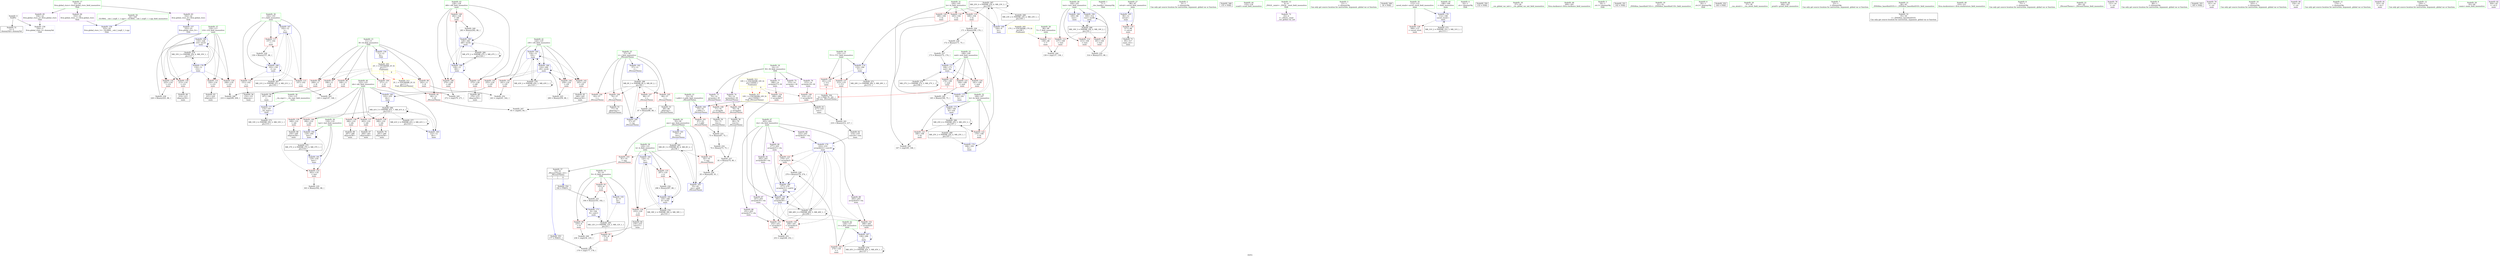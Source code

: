 digraph "SVFG" {
	label="SVFG";

	Node0x55960aae8460 [shape=record,color=grey,label="{NodeID: 0\nNullPtr}"];
	Node0x55960aae8460 -> Node0x55960ab0ff50[style=solid];
	Node0x55960aae8460 -> Node0x55960ab16760[style=solid];
	Node0x55960ab178a0 [shape=record,color=blue,label="{NodeID: 180\n116\<--226\ni14\<--inc24\nmain\n}"];
	Node0x55960ab178a0 -> Node0x55960ab14ed0[style=dashed];
	Node0x55960ab178a0 -> Node0x55960ab14fa0[style=dashed];
	Node0x55960ab178a0 -> Node0x55960ab15070[style=dashed];
	Node0x55960ab178a0 -> Node0x55960ab15140[style=dashed];
	Node0x55960ab178a0 -> Node0x55960ab178a0[style=dashed];
	Node0x55960ab178a0 -> Node0x55960ab2e0d0[style=dashed];
	Node0x55960ab0ed90 [shape=record,color=red,label="{NodeID: 97\n196\<--11\n\<--B\nmain\n}"];
	Node0x55960ab0ed90 -> Node0x55960ab105d0[style=solid];
	Node0x55960aafa360 [shape=record,color=green,label="{NodeID: 14\n8\<--10\nN\<--N_field_insensitive\nGlob }"];
	Node0x55960aafa360 -> Node0x55960ab120a0[style=solid];
	Node0x55960aafa360 -> Node0x55960ab12170[style=solid];
	Node0x55960aafa360 -> Node0x55960ab12240[style=solid];
	Node0x55960aafa360 -> Node0x55960ab163f0[style=solid];
	Node0x55960aafa360 -> Node0x55960ab17490[style=solid];
	Node0x55960ab2efd0 [shape=record,color=black,label="{NodeID: 277\nMR_41V_2 = PHI(MR_41V_3, MR_41V_1, )\npts\{123 \}\n}"];
	Node0x55960ab2efd0 -> Node0x55960ab17b10[style=dashed];
	Node0x55960ab2efd0 -> Node0x55960ab2efd0[style=dashed];
	Node0x55960ab12580 [shape=record,color=blue,label="{NodeID: 194\n100\<--314\ntest\<--inc66\nmain\n}"];
	Node0x55960ab12580 -> Node0x55960ab2bce0[style=dashed];
	Node0x55960ab0f8f0 [shape=record,color=red,label="{NodeID: 111\n138\<--98\n\<--T\nmain\n}"];
	Node0x55960ab0f8f0 -> Node0x55960ab1cd70[style=solid];
	Node0x55960ab0ddc0 [shape=record,color=green,label="{NodeID: 28\n98\<--99\nT\<--T_field_insensitive\nmain\n}"];
	Node0x55960ab0ddc0 -> Node0x55960ab0f8f0[style=solid];
	Node0x55960ab14b90 [shape=record,color=red,label="{NodeID: 125\n184\<--108\n\<--mid\nmain\n}"];
	Node0x55960ab14b90 -> Node0x55960ab1ca70[style=solid];
	Node0x55960ab0e7e0 [shape=record,color=green,label="{NodeID: 42\n126\<--127\nt\<--t_field_insensitive\nmain\n}"];
	Node0x55960ab0e7e0 -> Node0x55960ab15bd0[style=solid];
	Node0x55960ab0e7e0 -> Node0x55960ab17e50[style=solid];
	Node0x55960ab156f0 [shape=record,color=red,label="{NodeID: 139\n290\<--122\n\<--idx\nmain\n}"];
	Node0x55960ab156f0 -> Node0x55960ab10ec0[style=solid];
	Node0x55960ab10360 [shape=record,color=black,label="{NodeID: 56\n80\<--79\nconv3\<--\n_Z9countThemx\n}"];
	Node0x55960ab10360 -> Node0x55960ab1b3f0[style=solid];
	Node0x55960ab1c170 [shape=record,color=grey,label="{NodeID: 236\n171 = Binary(169, 170, )\n}"];
	Node0x55960ab1c170 -> Node0x55960ab1c470[style=solid];
	Node0x55960ab16250 [shape=record,color=red,label="{NodeID: 153\n278\<--277\n\<--arrayidx51\nmain\n}"];
	Node0x55960ab16250 -> Node0x55960ab1b570[style=solid];
	Node0x55960ab10ec0 [shape=record,color=black,label="{NodeID: 70\n291\<--290\nidxprom58\<--\nmain\n}"];
	Node0x55960ab1d670 [shape=record,color=grey,label="{NodeID: 250\n167 = cmp(165, 166, )\n}"];
	Node0x55960ab16e10 [shape=record,color=blue,label="{NodeID: 167\n102\<--12\ni\<--\nmain\n}"];
	Node0x55960ab16e10 -> Node0x55960ab0fc30[style=dashed];
	Node0x55960ab16e10 -> Node0x55960ab14440[style=dashed];
	Node0x55960ab16e10 -> Node0x55960ab14510[style=dashed];
	Node0x55960ab16e10 -> Node0x55960ab16ee0[style=dashed];
	Node0x55960ab16e10 -> Node0x55960ab2bdd0[style=dashed];
	Node0x55960ab11a20 [shape=record,color=purple,label="{NodeID: 84\n333\<--22\nllvm.global_ctors_1\<--llvm.global_ctors\nGlob }"];
	Node0x55960ab11a20 -> Node0x55960ab16660[style=solid];
	Node0x55960aae85b0 [shape=record,color=green,label="{NodeID: 1\n7\<--1\n__dso_handle\<--dummyObj\nGlob }"];
	Node0x55960ab17970 [shape=record,color=blue,label="{NodeID: 181\n118\<--230\nlast\<--\nmain\n}"];
	Node0x55960ab17970 -> Node0x55960ab15210[style=dashed];
	Node0x55960ab17970 -> Node0x55960ab123e0[style=dashed];
	Node0x55960ab17970 -> Node0x55960ab2e5d0[style=dashed];
	Node0x55960ab0ee60 [shape=record,color=red,label="{NodeID: 98\n209\<--11\n\<--B\nmain\n}"];
	Node0x55960ab0ee60 -> Node0x55960ab1d070[style=solid];
	Node0x55960aafa430 [shape=record,color=green,label="{NodeID: 15\n11\<--13\nB\<--B_field_insensitive\nGlob }"];
	Node0x55960aafa430 -> Node0x55960ab12310[style=solid];
	Node0x55960aafa430 -> Node0x55960ab0ecc0[style=solid];
	Node0x55960aafa430 -> Node0x55960ab0ed90[style=solid];
	Node0x55960aafa430 -> Node0x55960ab0ee60[style=solid];
	Node0x55960aafa430 -> Node0x55960ab0ef30[style=solid];
	Node0x55960aafa430 -> Node0x55960ab0f000[style=solid];
	Node0x55960aafa430 -> Node0x55960ab164c0[style=solid];
	Node0x55960ab2f4d0 [shape=record,color=black,label="{NodeID: 278\nMR_43V_2 = PHI(MR_43V_3, MR_43V_1, )\npts\{125 \}\n}"];
	Node0x55960ab2f4d0 -> Node0x55960ab17be0[style=dashed];
	Node0x55960ab2f4d0 -> Node0x55960ab2f4d0[style=dashed];
	Node0x55960ab0f9c0 [shape=record,color=red,label="{NodeID: 112\n137\<--100\n\<--test\nmain\n}"];
	Node0x55960ab0f9c0 -> Node0x55960ab1cd70[style=solid];
	Node0x55960ab0de50 [shape=record,color=green,label="{NodeID: 29\n100\<--101\ntest\<--test_field_insensitive\nmain\n}"];
	Node0x55960ab0de50 -> Node0x55960ab0f9c0[style=solid];
	Node0x55960ab0de50 -> Node0x55960ab0fa90[style=solid];
	Node0x55960ab0de50 -> Node0x55960ab0fb60[style=solid];
	Node0x55960ab0de50 -> Node0x55960ab16d40[style=solid];
	Node0x55960ab0de50 -> Node0x55960ab12580[style=solid];
	Node0x55960ab14c60 [shape=record,color=red,label="{NodeID: 126\n191\<--110\n\<--T11\nmain\n|{<s0>8}}"];
	Node0x55960ab14c60:s0 -> Node0x55960ab48ba0[style=solid,color=red];
	Node0x55960ab0e8b0 [shape=record,color=green,label="{NodeID: 43\n128\<--129\ni46\<--i46_field_insensitive\nmain\n}"];
	Node0x55960ab0e8b0 -> Node0x55960ab15ca0[style=solid];
	Node0x55960ab0e8b0 -> Node0x55960ab15d70[style=solid];
	Node0x55960ab0e8b0 -> Node0x55960ab15e40[style=solid];
	Node0x55960ab0e8b0 -> Node0x55960ab17f20[style=solid];
	Node0x55960ab0e8b0 -> Node0x55960ab180c0[style=solid];
	Node0x55960ab157c0 [shape=record,color=red,label="{NodeID: 140\n294\<--122\n\<--idx\nmain\n}"];
	Node0x55960ab157c0 -> Node0x55960ab123e0[style=solid];
	Node0x55960ab10430 [shape=record,color=black,label="{NodeID: 57\n51\<--91\n_Z9countThemx_ret\<--\n_Z9countThemx\n|{<s0>7|<s1>8}}"];
	Node0x55960ab10430:s0 -> Node0x55960ab487e0[style=solid,color=blue];
	Node0x55960ab10430:s1 -> Node0x55960ab489d0[style=solid,color=blue];
	Node0x55960ab1c2f0 [shape=record,color=grey,label="{NodeID: 237\n173 = Binary(172, 174, )\n}"];
	Node0x55960ab1c2f0 -> Node0x55960ab17150[style=solid];
	Node0x55960ab16320 [shape=record,color=red,label="{NodeID: 154\n289\<--288\n\<--arrayidx57\nmain\n}"];
	Node0x55960ab16320 -> Node0x55960ab18190[style=solid];
	Node0x55960ab10f90 [shape=record,color=black,label="{NodeID: 71\n95\<--317\nmain_ret\<--\nmain\n}"];
	Node0x55960ab1d7f0 [shape=record,color=grey,label="{NodeID: 251\n253 = cmp(248, 252, )\n}"];
	Node0x55960ab16ee0 [shape=record,color=blue,label="{NodeID: 168\n102\<--158\ni\<--inc\nmain\n}"];
	Node0x55960ab16ee0 -> Node0x55960ab0fc30[style=dashed];
	Node0x55960ab16ee0 -> Node0x55960ab14440[style=dashed];
	Node0x55960ab16ee0 -> Node0x55960ab14510[style=dashed];
	Node0x55960ab16ee0 -> Node0x55960ab16ee0[style=dashed];
	Node0x55960ab16ee0 -> Node0x55960ab2bdd0[style=dashed];
	Node0x55960ab11af0 [shape=record,color=purple,label="{NodeID: 85\n334\<--22\nllvm.global_ctors_2\<--llvm.global_ctors\nGlob }"];
	Node0x55960ab11af0 -> Node0x55960ab16760[style=solid];
	Node0x55960aae8210 [shape=record,color=green,label="{NodeID: 2\n9\<--1\n\<--dummyObj\nCan only get source location for instruction, argument, global var or function.}"];
	Node0x55960a842d90 [shape=record,color=black,label="{NodeID: 348\n155 = PHI()\n}"];
	Node0x55960ab2afd0 [shape=record,color=black,label="{NodeID: 265\nMR_12V_2 = PHI(MR_12V_3, MR_12V_1, )\npts\{10 \}\n}"];
	Node0x55960ab2afd0 -> Node0x55960ab120a0[style=dashed];
	Node0x55960ab2afd0 -> Node0x55960ab12170[style=dashed];
	Node0x55960ab2afd0 -> Node0x55960ab17490[style=dashed];
	Node0x55960ab17a40 [shape=record,color=blue,label="{NodeID: 182\n120\<--12\nk\<--\nmain\n}"];
	Node0x55960ab17a40 -> Node0x55960ab152e0[style=dashed];
	Node0x55960ab17a40 -> Node0x55960ab153b0[style=dashed];
	Node0x55960ab17a40 -> Node0x55960ab124b0[style=dashed];
	Node0x55960ab17a40 -> Node0x55960ab2ead0[style=dashed];
	Node0x55960ab0ef30 [shape=record,color=red,label="{NodeID: 99\n242\<--11\n\<--B\nmain\n}"];
	Node0x55960ab0ef30 -> Node0x55960ab13430[style=solid];
	Node0x55960aafc290 [shape=record,color=green,label="{NodeID: 16\n14\<--15\nM\<--M_field_insensitive\nGlob }"];
	Node0x55960aafc290 -> Node0x55960ab11130[style=solid];
	Node0x55960aafc290 -> Node0x55960ab11200[style=solid];
	Node0x55960aafc290 -> Node0x55960ab112d0[style=solid];
	Node0x55960aafc290 -> Node0x55960ab113a0[style=solid];
	Node0x55960aafc290 -> Node0x55960ab11470[style=solid];
	Node0x55960ab2f9d0 [shape=record,color=black,label="{NodeID: 279\nMR_45V_2 = PHI(MR_45V_3, MR_45V_1, )\npts\{127 \}\n}"];
	Node0x55960ab2f9d0 -> Node0x55960ab17e50[style=dashed];
	Node0x55960ab2f9d0 -> Node0x55960ab2f9d0[style=dashed];
	Node0x55960ab0fa90 [shape=record,color=red,label="{NodeID: 113\n301\<--100\n\<--test\nmain\n}"];
	Node0x55960ab0dee0 [shape=record,color=green,label="{NodeID: 30\n102\<--103\ni\<--i_field_insensitive\nmain\n}"];
	Node0x55960ab0dee0 -> Node0x55960ab0fc30[style=solid];
	Node0x55960ab0dee0 -> Node0x55960ab14440[style=solid];
	Node0x55960ab0dee0 -> Node0x55960ab14510[style=solid];
	Node0x55960ab0dee0 -> Node0x55960ab16e10[style=solid];
	Node0x55960ab0dee0 -> Node0x55960ab16ee0[style=solid];
	Node0x55960ab345f0 [shape=record,color=yellow,style=double,label="{NodeID: 293\n2V_1 = ENCHI(MR_2V_0)\npts\{13 \}\nFun[main]|{|<s5>7|<s6>8}}"];
	Node0x55960ab345f0 -> Node0x55960ab0ecc0[style=dashed];
	Node0x55960ab345f0 -> Node0x55960ab0ed90[style=dashed];
	Node0x55960ab345f0 -> Node0x55960ab0ee60[style=dashed];
	Node0x55960ab345f0 -> Node0x55960ab0ef30[style=dashed];
	Node0x55960ab345f0 -> Node0x55960ab0f000[style=dashed];
	Node0x55960ab345f0:s5 -> Node0x55960ab35770[style=dashed,color=red];
	Node0x55960ab345f0:s6 -> Node0x55960ab35770[style=dashed,color=red];
	Node0x55960ab14d30 [shape=record,color=red,label="{NodeID: 127\n212\<--110\n\<--T11\nmain\n}"];
	Node0x55960ab14d30 -> Node0x55960ab1c8f0[style=solid];
	Node0x55960ab0e980 [shape=record,color=green,label="{NodeID: 44\n133\<--134\nscanf\<--scanf_field_insensitive\n}"];
	Node0x55960ab1af70 [shape=record,color=grey,label="{NodeID: 224\n314 = Binary(313, 88, )\n}"];
	Node0x55960ab1af70 -> Node0x55960ab12580[style=solid];
	Node0x55960ab15890 [shape=record,color=red,label="{NodeID: 141\n241\<--124\n\<--i30\nmain\n}"];
	Node0x55960ab15890 -> Node0x55960ab13430[style=solid];
	Node0x55960ab10500 [shape=record,color=black,label="{NodeID: 58\n152\<--151\nidxprom\<--\nmain\n}"];
	Node0x55960ab1c470 [shape=record,color=grey,label="{NodeID: 238\n172 = Binary(171, 75, )\n}"];
	Node0x55960ab1c470 -> Node0x55960ab1c2f0[style=solid];
	Node0x55960ab163f0 [shape=record,color=blue,label="{NodeID: 155\n8\<--9\nN\<--\nGlob }"];
	Node0x55960ab163f0 -> Node0x55960ab2afd0[style=dashed];
	Node0x55960ab11060 [shape=record,color=purple,label="{NodeID: 72\n33\<--4\n\<--_ZStL8__ioinit\n__cxx_global_var_init\n}"];
	Node0x55960ab13430 [shape=record,color=grey,label="{NodeID: 252\n243 = cmp(241, 242, )\n}"];
	Node0x55960ab16fb0 [shape=record,color=blue,label="{NodeID: 169\n104\<--9\nlo\<--\nmain\n}"];
	Node0x55960ab16fb0 -> Node0x55960ab321d0[style=dashed];
	Node0x55960ab11bc0 [shape=record,color=purple,label="{NodeID: 86\n222\<--203\narrayidx22\<--vla\nmain\n}"];
	Node0x55960ab11bc0 -> Node0x55960ab177d0[style=solid];
	Node0x55960aafb740 [shape=record,color=green,label="{NodeID: 3\n12\<--1\n\<--dummyObj\nCan only get source location for instruction, argument, global var or function.}"];
	Node0x55960ab483e0 [shape=record,color=black,label="{NodeID: 349\n34 = PHI()\n}"];
	Node0x55960ab2bce0 [shape=record,color=black,label="{NodeID: 266\nMR_19V_3 = PHI(MR_19V_4, MR_19V_2, )\npts\{101 \}\n}"];
	Node0x55960ab2bce0 -> Node0x55960ab0f9c0[style=dashed];
	Node0x55960ab2bce0 -> Node0x55960ab0fa90[style=dashed];
	Node0x55960ab2bce0 -> Node0x55960ab0fb60[style=dashed];
	Node0x55960ab2bce0 -> Node0x55960ab12580[style=dashed];
	Node0x55960ab17b10 [shape=record,color=blue,label="{NodeID: 183\n122\<--12\nidx\<--\nmain\n}"];
	Node0x55960ab17b10 -> Node0x55960ab330d0[style=dashed];
	Node0x55960ab0f000 [shape=record,color=red,label="{NodeID: 100\n271\<--11\n\<--B\nmain\n}"];
	Node0x55960ab0f000 -> Node0x55960ab1cef0[style=solid];
	Node0x55960aafc360 [shape=record,color=green,label="{NodeID: 17\n22\<--26\nllvm.global_ctors\<--llvm.global_ctors_field_insensitive\nGlob }"];
	Node0x55960aafc360 -> Node0x55960ab11950[style=solid];
	Node0x55960aafc360 -> Node0x55960ab11a20[style=solid];
	Node0x55960aafc360 -> Node0x55960ab11af0[style=solid];
	Node0x55960ab2fed0 [shape=record,color=black,label="{NodeID: 280\nMR_47V_2 = PHI(MR_47V_3, MR_47V_1, )\npts\{129 \}\n}"];
	Node0x55960ab2fed0 -> Node0x55960ab17f20[style=dashed];
	Node0x55960ab2fed0 -> Node0x55960ab2fed0[style=dashed];
	Node0x55960ab0fb60 [shape=record,color=red,label="{NodeID: 114\n313\<--100\n\<--test\nmain\n}"];
	Node0x55960ab0fb60 -> Node0x55960ab1af70[style=solid];
	Node0x55960ab0df70 [shape=record,color=green,label="{NodeID: 31\n104\<--105\nlo\<--lo_field_insensitive\nmain\n}"];
	Node0x55960ab0df70 -> Node0x55960ab145e0[style=solid];
	Node0x55960ab0df70 -> Node0x55960ab146b0[style=solid];
	Node0x55960ab0df70 -> Node0x55960ab14780[style=solid];
	Node0x55960ab0df70 -> Node0x55960ab16fb0[style=solid];
	Node0x55960ab0df70 -> Node0x55960ab17220[style=solid];
	Node0x55960ab14e00 [shape=record,color=red,label="{NodeID: 128\n308\<--112\n\<--saved_stack\nmain\n}"];
	Node0x55960ab0ea50 [shape=record,color=green,label="{NodeID: 45\n198\<--199\n\<--field_insensitive\nmain\n}"];
	Node0x55960ab0ea50 -> Node0x55960ab17560[style=solid];
	Node0x55960ab1b0f0 [shape=record,color=grey,label="{NodeID: 225\n260 = Binary(259, 88, )\n}"];
	Node0x55960ab1b0f0 -> Node0x55960ab17d80[style=solid];
	Node0x55960ab15960 [shape=record,color=red,label="{NodeID: 142\n245\<--124\n\<--i30\nmain\n}"];
	Node0x55960ab15960 -> Node0x55960ab10ab0[style=solid];
	Node0x55960ab105d0 [shape=record,color=black,label="{NodeID: 59\n197\<--196\n\<--\nmain\n}"];
	Node0x55960ab105d0 -> Node0x55960ab17630[style=solid];
	Node0x55960ab1c5f0 [shape=record,color=grey,label="{NodeID: 239\n226 = Binary(225, 88, )\n}"];
	Node0x55960ab1c5f0 -> Node0x55960ab178a0[style=solid];
	Node0x55960ab164c0 [shape=record,color=blue,label="{NodeID: 156\n11\<--12\nB\<--\nGlob }"];
	Node0x55960ab164c0 -> Node0x55960ab345f0[style=dashed];
	Node0x55960ab11130 [shape=record,color=purple,label="{NodeID: 73\n70\<--14\narrayidx\<--M\n_Z9countThemx\n}"];
	Node0x55960ab11130 -> Node0x55960ab0f680[style=solid];
	Node0x55960ab17080 [shape=record,color=blue,label="{NodeID: 170\n106\<--163\nhi\<--\nmain\n}"];
	Node0x55960ab17080 -> Node0x55960ab326d0[style=dashed];
	Node0x55960ab11c90 [shape=record,color=purple,label="{NodeID: 87\n247\<--203\narrayidx35\<--vla\nmain\n}"];
	Node0x55960ab11c90 -> Node0x55960ab15fe0[style=solid];
	Node0x55960aafbc10 [shape=record,color=green,label="{NodeID: 4\n16\<--1\n.str\<--dummyObj\nGlob }"];
	Node0x55960ab484e0 [shape=record,color=black,label="{NodeID: 350\n132 = PHI()\n}"];
	Node0x55960ab2bdd0 [shape=record,color=black,label="{NodeID: 267\nMR_21V_2 = PHI(MR_21V_4, MR_21V_1, )\npts\{103 \}\n}"];
	Node0x55960ab2bdd0 -> Node0x55960ab16e10[style=dashed];
	Node0x55960ab17be0 [shape=record,color=blue,label="{NodeID: 184\n124\<--12\ni30\<--\nmain\n}"];
	Node0x55960ab17be0 -> Node0x55960ab15890[style=dashed];
	Node0x55960ab17be0 -> Node0x55960ab15960[style=dashed];
	Node0x55960ab17be0 -> Node0x55960ab15a30[style=dashed];
	Node0x55960ab17be0 -> Node0x55960ab15b00[style=dashed];
	Node0x55960ab17be0 -> Node0x55960ab17be0[style=dashed];
	Node0x55960ab17be0 -> Node0x55960ab17d80[style=dashed];
	Node0x55960ab17be0 -> Node0x55960ab2f4d0[style=dashed];
	Node0x55960ab0f0d0 [shape=record,color=red,label="{NodeID: 101\n67\<--53\n\<--t.addr\n_Z9countThemx\n}"];
	Node0x55960ab0f0d0 -> Node0x55960ab1bcf0[style=solid];
	Node0x55960aafc430 [shape=record,color=green,label="{NodeID: 18\n27\<--28\n__cxx_global_var_init\<--__cxx_global_var_init_field_insensitive\n}"];
	Node0x55960ab303d0 [shape=record,color=black,label="{NodeID: 281\nMR_49V_2 = PHI(MR_49V_5, MR_49V_1, )\npts\{204 \}\n}"];
	Node0x55960ab303d0 -> Node0x55960ab15fe0[style=dashed];
	Node0x55960ab303d0 -> Node0x55960ab160b0[style=dashed];
	Node0x55960ab303d0 -> Node0x55960ab16180[style=dashed];
	Node0x55960ab303d0 -> Node0x55960ab16250[style=dashed];
	Node0x55960ab303d0 -> Node0x55960ab177d0[style=dashed];
	Node0x55960ab303d0 -> Node0x55960ab17ff0[style=dashed];
	Node0x55960ab303d0 -> Node0x55960ab18190[style=dashed];
	Node0x55960ab303d0 -> Node0x55960ab303d0[style=dashed];
	Node0x55960ab0fc30 [shape=record,color=red,label="{NodeID: 115\n147\<--102\n\<--i\nmain\n}"];
	Node0x55960ab0fc30 -> Node0x55960ab1cbf0[style=solid];
	Node0x55960ab0e000 [shape=record,color=green,label="{NodeID: 32\n106\<--107\nhi\<--hi_field_insensitive\nmain\n}"];
	Node0x55960ab0e000 -> Node0x55960ab14850[style=solid];
	Node0x55960ab0e000 -> Node0x55960ab14920[style=solid];
	Node0x55960ab0e000 -> Node0x55960ab17080[style=solid];
	Node0x55960ab0e000 -> Node0x55960ab172f0[style=solid];
	Node0x55960ab347b0 [shape=record,color=yellow,style=double,label="{NodeID: 295\n17V_1 = ENCHI(MR_17V_0)\npts\{99 \}\nFun[main]}"];
	Node0x55960ab347b0 -> Node0x55960ab0f8f0[style=dashed];
	Node0x55960ab14ed0 [shape=record,color=red,label="{NodeID: 129\n208\<--116\n\<--i14\nmain\n}"];
	Node0x55960ab14ed0 -> Node0x55960ab1d070[style=solid];
	Node0x55960ab0eb20 [shape=record,color=green,label="{NodeID: 46\n200\<--201\nllvm.stacksave\<--llvm.stacksave_field_insensitive\n}"];
	Node0x55960ab1b270 [shape=record,color=grey,label="{NodeID: 226\n83 = Binary(82, 81, )\n}"];
	Node0x55960ab1b270 -> Node0x55960ab16ad0[style=solid];
	Node0x55960ab15a30 [shape=record,color=red,label="{NodeID: 143\n255\<--124\n\<--i30\nmain\n}"];
	Node0x55960ab15a30 -> Node0x55960ab17cb0[style=solid];
	Node0x55960ab106a0 [shape=record,color=black,label="{NodeID: 60\n214\<--213\nidxprom18\<--\nmain\n}"];
	Node0x55960ab1c770 [shape=record,color=grey,label="{NodeID: 240\n283 = Binary(282, 88, )\n}"];
	Node0x55960ab1c770 -> Node0x55960ab180c0[style=solid];
	Node0x55960ab16590 [shape=record,color=blue,label="{NodeID: 157\n332\<--23\nllvm.global_ctors_0\<--\nGlob }"];
	Node0x55960ab11200 [shape=record,color=purple,label="{NodeID: 74\n78\<--14\narrayidx2\<--M\n_Z9countThemx\n}"];
	Node0x55960ab11200 -> Node0x55960ab0f750[style=solid];
	Node0x55960ab17150 [shape=record,color=blue,label="{NodeID: 171\n108\<--173\nmid\<--div\nmain\n}"];
	Node0x55960ab17150 -> Node0x55960ab149f0[style=dashed];
	Node0x55960ab17150 -> Node0x55960ab14ac0[style=dashed];
	Node0x55960ab17150 -> Node0x55960ab14b90[style=dashed];
	Node0x55960ab17150 -> Node0x55960ab17150[style=dashed];
	Node0x55960ab17150 -> Node0x55960ab2ccd0[style=dashed];
	Node0x55960ab11d60 [shape=record,color=purple,label="{NodeID: 88\n251\<--203\narrayidx37\<--vla\nmain\n}"];
	Node0x55960ab11d60 -> Node0x55960ab160b0[style=solid];
	Node0x55960aafcb30 [shape=record,color=green,label="{NodeID: 5\n18\<--1\n.str.1\<--dummyObj\nGlob }"];
	Node0x55960ab485e0 [shape=record,color=black,label="{NodeID: 351\n142 = PHI()\n}"];
	Node0x55960ab2c2d0 [shape=record,color=black,label="{NodeID: 268\nMR_23V_2 = PHI(MR_23V_4, MR_23V_1, )\npts\{105 \}\n}"];
	Node0x55960ab2c2d0 -> Node0x55960ab16fb0[style=dashed];
	Node0x55960ab17cb0 [shape=record,color=blue,label="{NodeID: 185\n122\<--255\nidx\<--\nmain\n}"];
	Node0x55960ab17cb0 -> Node0x55960ab330d0[style=dashed];
	Node0x55960ab0f1a0 [shape=record,color=red,label="{NodeID: 102\n82\<--55\n\<--ans\n_Z9countThemx\n}"];
	Node0x55960ab0f1a0 -> Node0x55960ab1b270[style=solid];
	Node0x55960aafc500 [shape=record,color=green,label="{NodeID: 19\n31\<--32\n_ZNSt8ios_base4InitC1Ev\<--_ZNSt8ios_base4InitC1Ev_field_insensitive\n}"];
	Node0x55960ab14440 [shape=record,color=red,label="{NodeID: 116\n151\<--102\n\<--i\nmain\n}"];
	Node0x55960ab14440 -> Node0x55960ab10500[style=solid];
	Node0x55960ab0e090 [shape=record,color=green,label="{NodeID: 33\n108\<--109\nmid\<--mid_field_insensitive\nmain\n}"];
	Node0x55960ab0e090 -> Node0x55960ab149f0[style=solid];
	Node0x55960ab0e090 -> Node0x55960ab14ac0[style=solid];
	Node0x55960ab0e090 -> Node0x55960ab14b90[style=solid];
	Node0x55960ab0e090 -> Node0x55960ab17150[style=solid];
	Node0x55960ab14fa0 [shape=record,color=red,label="{NodeID: 130\n213\<--116\n\<--i14\nmain\n}"];
	Node0x55960ab14fa0 -> Node0x55960ab106a0[style=solid];
	Node0x55960ab0ebf0 [shape=record,color=green,label="{NodeID: 47\n203\<--204\nvla\<--vla_field_insensitive\nmain\n}"];
	Node0x55960ab0ebf0 -> Node0x55960ab11bc0[style=solid];
	Node0x55960ab0ebf0 -> Node0x55960ab11c90[style=solid];
	Node0x55960ab0ebf0 -> Node0x55960ab11d60[style=solid];
	Node0x55960ab0ebf0 -> Node0x55960ab11e30[style=solid];
	Node0x55960ab0ebf0 -> Node0x55960ab11f00[style=solid];
	Node0x55960ab0ebf0 -> Node0x55960ab11fd0[style=solid];
	Node0x55960ab1b3f0 [shape=record,color=grey,label="{NodeID: 227\n81 = Binary(74, 80, )\n}"];
	Node0x55960ab1b3f0 -> Node0x55960ab1b270[style=solid];
	Node0x55960ab15b00 [shape=record,color=red,label="{NodeID: 144\n259\<--124\n\<--i30\nmain\n}"];
	Node0x55960ab15b00 -> Node0x55960ab1b0f0[style=solid];
	Node0x55960ab10770 [shape=record,color=black,label="{NodeID: 61\n217\<--216\nconv\<--\nmain\n}"];
	Node0x55960ab10770 -> Node0x55960ab1c8f0[style=solid];
	Node0x55960ab1c8f0 [shape=record,color=grey,label="{NodeID: 241\n218 = Binary(212, 217, )\n}"];
	Node0x55960ab1c8f0 -> Node0x55960ab10840[style=solid];
	Node0x55960ab16660 [shape=record,color=blue,label="{NodeID: 158\n333\<--24\nllvm.global_ctors_1\<--_GLOBAL__sub_I_zxqfl_1_1.cpp\nGlob }"];
	Node0x55960ab112d0 [shape=record,color=purple,label="{NodeID: 75\n153\<--14\narrayidx\<--M\nmain\n}"];
	Node0x55960ab17220 [shape=record,color=blue,label="{NodeID: 172\n104\<--181\nlo\<--\nmain\n}"];
	Node0x55960ab17220 -> Node0x55960ab321d0[style=dashed];
	Node0x55960ab11e30 [shape=record,color=purple,label="{NodeID: 89\n265\<--203\narrayidx45\<--vla\nmain\n}"];
	Node0x55960ab11e30 -> Node0x55960ab16180[style=solid];
	Node0x55960aafd230 [shape=record,color=green,label="{NodeID: 6\n20\<--1\n.str.2\<--dummyObj\nGlob }"];
	Node0x55960ab486e0 [shape=record,color=black,label="{NodeID: 352\n144 = PHI()\n}"];
	Node0x55960ab2c7d0 [shape=record,color=black,label="{NodeID: 269\nMR_25V_2 = PHI(MR_25V_4, MR_25V_1, )\npts\{107 \}\n}"];
	Node0x55960ab2c7d0 -> Node0x55960ab17080[style=dashed];
	Node0x55960ab17d80 [shape=record,color=blue,label="{NodeID: 186\n124\<--260\ni30\<--inc42\nmain\n}"];
	Node0x55960ab17d80 -> Node0x55960ab15890[style=dashed];
	Node0x55960ab17d80 -> Node0x55960ab15960[style=dashed];
	Node0x55960ab17d80 -> Node0x55960ab15a30[style=dashed];
	Node0x55960ab17d80 -> Node0x55960ab15b00[style=dashed];
	Node0x55960ab17d80 -> Node0x55960ab17be0[style=dashed];
	Node0x55960ab17d80 -> Node0x55960ab17d80[style=dashed];
	Node0x55960ab17d80 -> Node0x55960ab2f4d0[style=dashed];
	Node0x55960ab0f270 [shape=record,color=red,label="{NodeID: 103\n91\<--55\n\<--ans\n_Z9countThemx\n}"];
	Node0x55960ab0f270 -> Node0x55960ab10430[style=solid];
	Node0x55960ab0d940 [shape=record,color=green,label="{NodeID: 20\n37\<--38\n__cxa_atexit\<--__cxa_atexit_field_insensitive\n}"];
	Node0x55960ab14510 [shape=record,color=red,label="{NodeID: 117\n157\<--102\n\<--i\nmain\n}"];
	Node0x55960ab14510 -> Node0x55960ab1b6f0[style=solid];
	Node0x55960ab0e160 [shape=record,color=green,label="{NodeID: 34\n110\<--111\nT11\<--T11_field_insensitive\nmain\n}"];
	Node0x55960ab0e160 -> Node0x55960ab14c60[style=solid];
	Node0x55960ab0e160 -> Node0x55960ab14d30[style=solid];
	Node0x55960ab0e160 -> Node0x55960ab173c0[style=solid];
	Node0x55960ab15070 [shape=record,color=red,label="{NodeID: 131\n220\<--116\n\<--i14\nmain\n}"];
	Node0x55960ab15070 -> Node0x55960ab10910[style=solid];
	Node0x55960ab0fce0 [shape=record,color=green,label="{NodeID: 48\n306\<--307\nprintf\<--printf_field_insensitive\n}"];
	Node0x55960ab1b570 [shape=record,color=grey,label="{NodeID: 228\n279 = Binary(278, 274, )\n}"];
	Node0x55960ab1b570 -> Node0x55960ab17ff0[style=solid];
	Node0x55960ab15bd0 [shape=record,color=red,label="{NodeID: 145\n274\<--126\n\<--t\nmain\n}"];
	Node0x55960ab15bd0 -> Node0x55960ab1b570[style=solid];
	Node0x55960ab10840 [shape=record,color=black,label="{NodeID: 62\n219\<--218\nconv20\<--rem\nmain\n}"];
	Node0x55960ab10840 -> Node0x55960ab177d0[style=solid];
	Node0x55960ab1ca70 [shape=record,color=grey,label="{NodeID: 242\n185 = Binary(184, 75, )\n}"];
	Node0x55960ab1ca70 -> Node0x55960ab172f0[style=solid];
	Node0x55960ab16760 [shape=record,color=blue, style = dotted,label="{NodeID: 159\n334\<--3\nllvm.global_ctors_2\<--dummyVal\nGlob }"];
	Node0x55960ab113a0 [shape=record,color=purple,label="{NodeID: 76\n215\<--14\narrayidx19\<--M\nmain\n}"];
	Node0x55960ab113a0 -> Node0x55960ab15f10[style=solid];
	Node0x55960ab172f0 [shape=record,color=blue,label="{NodeID: 173\n106\<--185\nhi\<--sub\nmain\n}"];
	Node0x55960ab172f0 -> Node0x55960ab326d0[style=dashed];
	Node0x55960ab11f00 [shape=record,color=purple,label="{NodeID: 90\n277\<--203\narrayidx51\<--vla\nmain\n}"];
	Node0x55960ab11f00 -> Node0x55960ab16250[style=solid];
	Node0x55960ab11f00 -> Node0x55960ab17ff0[style=solid];
	Node0x55960aafd2c0 [shape=record,color=green,label="{NodeID: 7\n23\<--1\n\<--dummyObj\nCan only get source location for instruction, argument, global var or function.}"];
	Node0x55960ab487e0 [shape=record,color=black,label="{NodeID: 353\n177 = PHI(51, )\n}"];
	Node0x55960ab487e0 -> Node0x55960ab1d370[style=solid];
	Node0x55960ab2ccd0 [shape=record,color=black,label="{NodeID: 270\nMR_27V_2 = PHI(MR_27V_3, MR_27V_1, )\npts\{109 \}\n}"];
	Node0x55960ab2ccd0 -> Node0x55960ab17150[style=dashed];
	Node0x55960ab2ccd0 -> Node0x55960ab2ccd0[style=dashed];
	Node0x55960ab17e50 [shape=record,color=blue,label="{NodeID: 187\n126\<--266\nt\<--\nmain\n}"];
	Node0x55960ab17e50 -> Node0x55960ab15bd0[style=dashed];
	Node0x55960ab17e50 -> Node0x55960ab17e50[style=dashed];
	Node0x55960ab17e50 -> Node0x55960ab2f9d0[style=dashed];
	Node0x55960ab0f340 [shape=record,color=red,label="{NodeID: 104\n63\<--57\n\<--i\n_Z9countThemx\n}"];
	Node0x55960ab0f340 -> Node0x55960ab1d1f0[style=solid];
	Node0x55960ab0d9d0 [shape=record,color=green,label="{NodeID: 21\n36\<--42\n_ZNSt8ios_base4InitD1Ev\<--_ZNSt8ios_base4InitD1Ev_field_insensitive\n}"];
	Node0x55960ab0d9d0 -> Node0x55960ab10020[style=solid];
	Node0x55960ab145e0 [shape=record,color=red,label="{NodeID: 118\n165\<--104\n\<--lo\nmain\n}"];
	Node0x55960ab145e0 -> Node0x55960ab1d670[style=solid];
	Node0x55960ab0e230 [shape=record,color=green,label="{NodeID: 35\n112\<--113\nsaved_stack\<--saved_stack_field_insensitive\nmain\n}"];
	Node0x55960ab0e230 -> Node0x55960ab14e00[style=solid];
	Node0x55960ab0e230 -> Node0x55960ab17560[style=solid];
	Node0x55960ab15140 [shape=record,color=red,label="{NodeID: 132\n225\<--116\n\<--i14\nmain\n}"];
	Node0x55960ab15140 -> Node0x55960ab1c5f0[style=solid];
	Node0x55960ab0fdb0 [shape=record,color=green,label="{NodeID: 49\n310\<--311\nllvm.stackrestore\<--llvm.stackrestore_field_insensitive\n}"];
	Node0x55960ab35690 [shape=record,color=yellow,style=double,label="{NodeID: 312\n10V_1 = ENCHI(MR_10V_0)\npts\{150000 \}\nFun[main]|{|<s2>7|<s3>8}}"];
	Node0x55960ab35690 -> Node0x55960ab15f10[style=dashed];
	Node0x55960ab35690 -> Node0x55960ab16320[style=dashed];
	Node0x55960ab35690:s2 -> Node0x55960ab2b7a0[style=dashed,color=red];
	Node0x55960ab35690:s3 -> Node0x55960ab2b7a0[style=dashed,color=red];
	Node0x55960ab1b6f0 [shape=record,color=grey,label="{NodeID: 229\n158 = Binary(157, 88, )\n}"];
	Node0x55960ab1b6f0 -> Node0x55960ab16ee0[style=solid];
	Node0x55960ab15ca0 [shape=record,color=red,label="{NodeID: 146\n270\<--128\n\<--i46\nmain\n}"];
	Node0x55960ab15ca0 -> Node0x55960ab1cef0[style=solid];
	Node0x55960ab10910 [shape=record,color=black,label="{NodeID: 63\n221\<--220\nidxprom21\<--\nmain\n}"];
	Node0x55960ab1cbf0 [shape=record,color=grey,label="{NodeID: 243\n149 = cmp(147, 148, )\n}"];
	Node0x55960ab16860 [shape=record,color=blue,label="{NodeID: 160\n53\<--52\nt.addr\<--t\n_Z9countThemx\n}"];
	Node0x55960ab16860 -> Node0x55960ab0f0d0[style=dashed];
	Node0x55960ab11470 [shape=record,color=purple,label="{NodeID: 77\n288\<--14\narrayidx57\<--M\nmain\n}"];
	Node0x55960ab11470 -> Node0x55960ab16320[style=solid];
	Node0x55960ab173c0 [shape=record,color=blue,label="{NodeID: 174\n110\<--189\nT11\<--\nmain\n}"];
	Node0x55960ab173c0 -> Node0x55960ab14c60[style=dashed];
	Node0x55960ab173c0 -> Node0x55960ab14d30[style=dashed];
	Node0x55960ab173c0 -> Node0x55960ab2d1d0[style=dashed];
	Node0x55960ab11fd0 [shape=record,color=purple,label="{NodeID: 91\n292\<--203\narrayidx59\<--vla\nmain\n}"];
	Node0x55960ab11fd0 -> Node0x55960ab18190[style=solid];
	Node0x55960aafcc50 [shape=record,color=green,label="{NodeID: 8\n75\<--1\n\<--dummyObj\nCan only get source location for instruction, argument, global var or function.}"];
	Node0x55960ab489d0 [shape=record,color=black,label="{NodeID: 354\n192 = PHI(51, )\n}"];
	Node0x55960ab489d0 -> Node0x55960ab1b9f0[style=solid];
	Node0x55960ab2d1d0 [shape=record,color=black,label="{NodeID: 271\nMR_29V_2 = PHI(MR_29V_3, MR_29V_1, )\npts\{111 \}\n}"];
	Node0x55960ab2d1d0 -> Node0x55960ab173c0[style=dashed];
	Node0x55960ab17f20 [shape=record,color=blue,label="{NodeID: 188\n128\<--12\ni46\<--\nmain\n}"];
	Node0x55960ab17f20 -> Node0x55960ab15ca0[style=dashed];
	Node0x55960ab17f20 -> Node0x55960ab15d70[style=dashed];
	Node0x55960ab17f20 -> Node0x55960ab15e40[style=dashed];
	Node0x55960ab17f20 -> Node0x55960ab17f20[style=dashed];
	Node0x55960ab17f20 -> Node0x55960ab180c0[style=dashed];
	Node0x55960ab17f20 -> Node0x55960ab2fed0[style=dashed];
	Node0x55960ab0f410 [shape=record,color=red,label="{NodeID: 105\n68\<--57\n\<--i\n_Z9countThemx\n}"];
	Node0x55960ab0f410 -> Node0x55960ab100f0[style=solid];
	Node0x55960ab0da60 [shape=record,color=green,label="{NodeID: 22\n49\<--50\n_Z9countThemx\<--_Z9countThemx_field_insensitive\n}"];
	Node0x55960ab317d0 [shape=record,color=black,label="{NodeID: 285\nMR_6V_3 = PHI(MR_6V_4, MR_6V_2, )\npts\{56 \}\n}"];
	Node0x55960ab317d0 -> Node0x55960ab0f1a0[style=dashed];
	Node0x55960ab317d0 -> Node0x55960ab0f270[style=dashed];
	Node0x55960ab317d0 -> Node0x55960ab16ad0[style=dashed];
	Node0x55960ab146b0 [shape=record,color=red,label="{NodeID: 119\n169\<--104\n\<--lo\nmain\n}"];
	Node0x55960ab146b0 -> Node0x55960ab1c170[style=solid];
	Node0x55960ab0e300 [shape=record,color=green,label="{NodeID: 36\n114\<--115\n__vla_expr\<--__vla_expr_field_insensitive\nmain\n}"];
	Node0x55960ab0e300 -> Node0x55960ab17630[style=solid];
	Node0x55960ab15210 [shape=record,color=red,label="{NodeID: 133\n302\<--118\n\<--last\nmain\n}"];
	Node0x55960ab15210 -> Node0x55960ab1bff0[style=solid];
	Node0x55960ab0fe80 [shape=record,color=green,label="{NodeID: 50\n24\<--328\n_GLOBAL__sub_I_zxqfl_1_1.cpp\<--_GLOBAL__sub_I_zxqfl_1_1.cpp_field_insensitive\n}"];
	Node0x55960ab0fe80 -> Node0x55960ab16660[style=solid];
	Node0x55960ab35770 [shape=record,color=yellow,style=double,label="{NodeID: 313\n2V_1 = ENCHI(MR_2V_0)\npts\{13 \}\nFun[_Z9countThemx]}"];
	Node0x55960ab35770 -> Node0x55960ab12310[style=dashed];
	Node0x55960ab1b870 [shape=record,color=grey,label="{NodeID: 230\n87 = Binary(86, 88, )\n}"];
	Node0x55960ab1b870 -> Node0x55960ab16ba0[style=solid];
	Node0x55960ab15d70 [shape=record,color=red,label="{NodeID: 147\n275\<--128\n\<--i46\nmain\n}"];
	Node0x55960ab15d70 -> Node0x55960ab10d20[style=solid];
	Node0x55960ab109e0 [shape=record,color=black,label="{NodeID: 64\n234\<--233\nconv27\<--\nmain\n}"];
	Node0x55960ab109e0 -> Node0x55960ab1d4f0[style=solid];
	Node0x55960ab1cd70 [shape=record,color=grey,label="{NodeID: 244\n139 = cmp(137, 138, )\n}"];
	Node0x55960ab16930 [shape=record,color=blue,label="{NodeID: 161\n55\<--9\nans\<--\n_Z9countThemx\n}"];
	Node0x55960ab16930 -> Node0x55960ab317d0[style=dashed];
	Node0x55960ab11540 [shape=record,color=purple,label="{NodeID: 78\n131\<--16\n\<--.str\nmain\n}"];
	Node0x55960ab17490 [shape=record,color=blue,label="{NodeID: 175\n8\<--194\nN\<--sub13\nmain\n}"];
	Node0x55960ab17490 -> Node0x55960ab12240[style=dashed];
	Node0x55960ab17490 -> Node0x55960ab2afd0[style=dashed];
	Node0x55960ab120a0 [shape=record,color=red,label="{NodeID: 92\n178\<--8\n\<--N\nmain\n}"];
	Node0x55960ab120a0 -> Node0x55960ab1d370[style=solid];
	Node0x55960aafcce0 [shape=record,color=green,label="{NodeID: 9\n88\<--1\n\<--dummyObj\nCan only get source location for instruction, argument, global var or function.}"];
	Node0x55960ab48ad0 [shape=record,color=black,label="{NodeID: 355\n305 = PHI()\n}"];
	Node0x55960ab2d6d0 [shape=record,color=black,label="{NodeID: 272\nMR_31V_2 = PHI(MR_31V_3, MR_31V_1, )\npts\{113 \}\n}"];
	Node0x55960ab2d6d0 -> Node0x55960ab17560[style=dashed];
	Node0x55960ab17ff0 [shape=record,color=blue,label="{NodeID: 189\n277\<--279\narrayidx51\<--sub52\nmain\n}"];
	Node0x55960ab17ff0 -> Node0x55960ab16250[style=dashed];
	Node0x55960ab17ff0 -> Node0x55960ab17ff0[style=dashed];
	Node0x55960ab17ff0 -> Node0x55960ab18190[style=dashed];
	Node0x55960ab0f4e0 [shape=record,color=red,label="{NodeID: 106\n76\<--57\n\<--i\n_Z9countThemx\n}"];
	Node0x55960ab0f4e0 -> Node0x55960ab10290[style=solid];
	Node0x55960ab0daf0 [shape=record,color=green,label="{NodeID: 23\n53\<--54\nt.addr\<--t.addr_field_insensitive\n_Z9countThemx\n}"];
	Node0x55960ab0daf0 -> Node0x55960ab0f0d0[style=solid];
	Node0x55960ab0daf0 -> Node0x55960ab16860[style=solid];
	Node0x55960ab31cd0 [shape=record,color=black,label="{NodeID: 286\nMR_8V_3 = PHI(MR_8V_4, MR_8V_2, )\npts\{58 \}\n}"];
	Node0x55960ab31cd0 -> Node0x55960ab0f340[style=dashed];
	Node0x55960ab31cd0 -> Node0x55960ab0f410[style=dashed];
	Node0x55960ab31cd0 -> Node0x55960ab0f4e0[style=dashed];
	Node0x55960ab31cd0 -> Node0x55960ab0f5b0[style=dashed];
	Node0x55960ab31cd0 -> Node0x55960ab16ba0[style=dashed];
	Node0x55960ab14780 [shape=record,color=red,label="{NodeID: 120\n189\<--104\n\<--lo\nmain\n}"];
	Node0x55960ab14780 -> Node0x55960ab173c0[style=solid];
	Node0x55960ab0e3d0 [shape=record,color=green,label="{NodeID: 37\n116\<--117\ni14\<--i14_field_insensitive\nmain\n}"];
	Node0x55960ab0e3d0 -> Node0x55960ab14ed0[style=solid];
	Node0x55960ab0e3d0 -> Node0x55960ab14fa0[style=solid];
	Node0x55960ab0e3d0 -> Node0x55960ab15070[style=solid];
	Node0x55960ab0e3d0 -> Node0x55960ab15140[style=solid];
	Node0x55960ab0e3d0 -> Node0x55960ab17700[style=solid];
	Node0x55960ab0e3d0 -> Node0x55960ab178a0[style=solid];
	Node0x55960ab152e0 [shape=record,color=red,label="{NodeID: 134\n233\<--120\n\<--k\nmain\n}"];
	Node0x55960ab152e0 -> Node0x55960ab109e0[style=solid];
	Node0x55960ab0ff50 [shape=record,color=black,label="{NodeID: 51\n2\<--3\ndummyVal\<--dummyVal\n}"];
	Node0x55960ab1b9f0 [shape=record,color=grey,label="{NodeID: 231\n194 = Binary(193, 192, )\n}"];
	Node0x55960ab1b9f0 -> Node0x55960ab17490[style=solid];
	Node0x55960ab15e40 [shape=record,color=red,label="{NodeID: 148\n282\<--128\n\<--i46\nmain\n}"];
	Node0x55960ab15e40 -> Node0x55960ab1c770[style=solid];
	Node0x55960ab10ab0 [shape=record,color=black,label="{NodeID: 65\n246\<--245\nidxprom34\<--\nmain\n}"];
	Node0x55960ab1cef0 [shape=record,color=grey,label="{NodeID: 245\n272 = cmp(270, 271, )\n}"];
	Node0x55960ab16a00 [shape=record,color=blue,label="{NodeID: 162\n57\<--12\ni\<--\n_Z9countThemx\n}"];
	Node0x55960ab16a00 -> Node0x55960ab31cd0[style=dashed];
	Node0x55960ab11610 [shape=record,color=purple,label="{NodeID: 79\n141\<--16\n\<--.str\nmain\n}"];
	Node0x55960ab17560 [shape=record,color=blue,label="{NodeID: 176\n112\<--198\nsaved_stack\<--\nmain\n}"];
	Node0x55960ab17560 -> Node0x55960ab14e00[style=dashed];
	Node0x55960ab17560 -> Node0x55960ab2d6d0[style=dashed];
	Node0x55960ab12170 [shape=record,color=red,label="{NodeID: 93\n193\<--8\n\<--N\nmain\n}"];
	Node0x55960ab12170 -> Node0x55960ab1b9f0[style=solid];
	Node0x55960aafb440 [shape=record,color=green,label="{NodeID: 10\n163\<--1\n\<--dummyObj\nCan only get source location for instruction, argument, global var or function.}"];
	Node0x55960ab48ba0 [shape=record,color=black,label="{NodeID: 356\n52 = PHI(176, 191, )\n0th arg _Z9countThemx }"];
	Node0x55960ab48ba0 -> Node0x55960ab16860[style=solid];
	Node0x55960ab2dbd0 [shape=record,color=black,label="{NodeID: 273\nMR_33V_2 = PHI(MR_33V_3, MR_33V_1, )\npts\{115 \}\n}"];
	Node0x55960ab2dbd0 -> Node0x55960ab17630[style=dashed];
	Node0x55960ab180c0 [shape=record,color=blue,label="{NodeID: 190\n128\<--283\ni46\<--inc54\nmain\n}"];
	Node0x55960ab180c0 -> Node0x55960ab15ca0[style=dashed];
	Node0x55960ab180c0 -> Node0x55960ab15d70[style=dashed];
	Node0x55960ab180c0 -> Node0x55960ab15e40[style=dashed];
	Node0x55960ab180c0 -> Node0x55960ab17f20[style=dashed];
	Node0x55960ab180c0 -> Node0x55960ab180c0[style=dashed];
	Node0x55960ab180c0 -> Node0x55960ab2fed0[style=dashed];
	Node0x55960ab0f5b0 [shape=record,color=red,label="{NodeID: 107\n86\<--57\n\<--i\n_Z9countThemx\n}"];
	Node0x55960ab0f5b0 -> Node0x55960ab1b870[style=solid];
	Node0x55960ab0db80 [shape=record,color=green,label="{NodeID: 24\n55\<--56\nans\<--ans_field_insensitive\n_Z9countThemx\n}"];
	Node0x55960ab0db80 -> Node0x55960ab0f1a0[style=solid];
	Node0x55960ab0db80 -> Node0x55960ab0f270[style=solid];
	Node0x55960ab0db80 -> Node0x55960ab16930[style=solid];
	Node0x55960ab0db80 -> Node0x55960ab16ad0[style=solid];
	Node0x55960ab321d0 [shape=record,color=black,label="{NodeID: 287\nMR_23V_4 = PHI(MR_23V_6, MR_23V_3, )\npts\{105 \}\n}"];
	Node0x55960ab321d0 -> Node0x55960ab145e0[style=dashed];
	Node0x55960ab321d0 -> Node0x55960ab146b0[style=dashed];
	Node0x55960ab321d0 -> Node0x55960ab14780[style=dashed];
	Node0x55960ab321d0 -> Node0x55960ab17220[style=dashed];
	Node0x55960ab321d0 -> Node0x55960ab2c2d0[style=dashed];
	Node0x55960ab321d0 -> Node0x55960ab321d0[style=dashed];
	Node0x55960ab14850 [shape=record,color=red,label="{NodeID: 121\n166\<--106\n\<--hi\nmain\n}"];
	Node0x55960ab14850 -> Node0x55960ab1d670[style=solid];
	Node0x55960ab0e4a0 [shape=record,color=green,label="{NodeID: 38\n118\<--119\nlast\<--last_field_insensitive\nmain\n}"];
	Node0x55960ab0e4a0 -> Node0x55960ab15210[style=solid];
	Node0x55960ab0e4a0 -> Node0x55960ab17970[style=solid];
	Node0x55960ab0e4a0 -> Node0x55960ab123e0[style=solid];
	Node0x55960ab153b0 [shape=record,color=red,label="{NodeID: 135\n297\<--120\n\<--k\nmain\n}"];
	Node0x55960ab153b0 -> Node0x55960ab1be70[style=solid];
	Node0x55960ab10020 [shape=record,color=black,label="{NodeID: 52\n35\<--36\n\<--_ZNSt8ios_base4InitD1Ev\nCan only get source location for instruction, argument, global var or function.}"];
	Node0x55960ab1bb70 [shape=record,color=grey,label="{NodeID: 232\n74 = Binary(73, 75, )\n}"];
	Node0x55960ab1bb70 -> Node0x55960ab1b3f0[style=solid];
	Node0x55960ab15f10 [shape=record,color=red,label="{NodeID: 149\n216\<--215\n\<--arrayidx19\nmain\n}"];
	Node0x55960ab15f10 -> Node0x55960ab10770[style=solid];
	Node0x55960ab10b80 [shape=record,color=black,label="{NodeID: 66\n250\<--249\nidxprom36\<--\nmain\n}"];
	Node0x55960ab1d070 [shape=record,color=grey,label="{NodeID: 246\n210 = cmp(208, 209, )\n}"];
	Node0x55960ab16ad0 [shape=record,color=blue,label="{NodeID: 163\n55\<--83\nans\<--add4\n_Z9countThemx\n}"];
	Node0x55960ab16ad0 -> Node0x55960ab317d0[style=dashed];
	Node0x55960ab116e0 [shape=record,color=purple,label="{NodeID: 80\n154\<--16\n\<--.str\nmain\n}"];
	Node0x55960ab17630 [shape=record,color=blue,label="{NodeID: 177\n114\<--197\n__vla_expr\<--\nmain\n}"];
	Node0x55960ab17630 -> Node0x55960ab2dbd0[style=dashed];
	Node0x55960ab12240 [shape=record,color=red,label="{NodeID: 94\n235\<--8\n\<--N\nmain\n}"];
	Node0x55960ab12240 -> Node0x55960ab1d4f0[style=solid];
	Node0x55960aafb510 [shape=record,color=green,label="{NodeID: 11\n174\<--1\n\<--dummyObj\nCan only get source location for instruction, argument, global var or function.}"];
	Node0x55960ab2e0d0 [shape=record,color=black,label="{NodeID: 274\nMR_35V_2 = PHI(MR_35V_4, MR_35V_1, )\npts\{117 \}\n}"];
	Node0x55960ab2e0d0 -> Node0x55960ab17700[style=dashed];
	Node0x55960ab18190 [shape=record,color=blue,label="{NodeID: 191\n292\<--289\narrayidx59\<--\nmain\n}"];
	Node0x55960ab18190 -> Node0x55960ab15fe0[style=dashed];
	Node0x55960ab18190 -> Node0x55960ab160b0[style=dashed];
	Node0x55960ab18190 -> Node0x55960ab16180[style=dashed];
	Node0x55960ab18190 -> Node0x55960ab16250[style=dashed];
	Node0x55960ab18190 -> Node0x55960ab17ff0[style=dashed];
	Node0x55960ab18190 -> Node0x55960ab18190[style=dashed];
	Node0x55960ab18190 -> Node0x55960ab303d0[style=dashed];
	Node0x55960ab0f680 [shape=record,color=red,label="{NodeID: 108\n71\<--70\n\<--arrayidx\n_Z9countThemx\n}"];
	Node0x55960ab0f680 -> Node0x55960ab101c0[style=solid];
	Node0x55960ab0dc10 [shape=record,color=green,label="{NodeID: 25\n57\<--58\ni\<--i_field_insensitive\n_Z9countThemx\n}"];
	Node0x55960ab0dc10 -> Node0x55960ab0f340[style=solid];
	Node0x55960ab0dc10 -> Node0x55960ab0f410[style=solid];
	Node0x55960ab0dc10 -> Node0x55960ab0f4e0[style=solid];
	Node0x55960ab0dc10 -> Node0x55960ab0f5b0[style=solid];
	Node0x55960ab0dc10 -> Node0x55960ab16a00[style=solid];
	Node0x55960ab0dc10 -> Node0x55960ab16ba0[style=solid];
	Node0x55960ab326d0 [shape=record,color=black,label="{NodeID: 288\nMR_25V_4 = PHI(MR_25V_5, MR_25V_3, )\npts\{107 \}\n}"];
	Node0x55960ab326d0 -> Node0x55960ab14850[style=dashed];
	Node0x55960ab326d0 -> Node0x55960ab14920[style=dashed];
	Node0x55960ab326d0 -> Node0x55960ab172f0[style=dashed];
	Node0x55960ab326d0 -> Node0x55960ab2c7d0[style=dashed];
	Node0x55960ab326d0 -> Node0x55960ab326d0[style=dashed];
	Node0x55960ab14920 [shape=record,color=red,label="{NodeID: 122\n170\<--106\n\<--hi\nmain\n}"];
	Node0x55960ab14920 -> Node0x55960ab1c170[style=solid];
	Node0x55960ab0e570 [shape=record,color=green,label="{NodeID: 39\n120\<--121\nk\<--k_field_insensitive\nmain\n}"];
	Node0x55960ab0e570 -> Node0x55960ab152e0[style=solid];
	Node0x55960ab0e570 -> Node0x55960ab153b0[style=solid];
	Node0x55960ab0e570 -> Node0x55960ab17a40[style=solid];
	Node0x55960ab0e570 -> Node0x55960ab124b0[style=solid];
	Node0x55960ab15480 [shape=record,color=red,label="{NodeID: 136\n249\<--122\n\<--idx\nmain\n}"];
	Node0x55960ab15480 -> Node0x55960ab10b80[style=solid];
	Node0x55960ab100f0 [shape=record,color=black,label="{NodeID: 53\n69\<--68\nidxprom\<--\n_Z9countThemx\n}"];
	Node0x55960ab1bcf0 [shape=record,color=grey,label="{NodeID: 233\n73 = Binary(67, 72, )\n}"];
	Node0x55960ab1bcf0 -> Node0x55960ab1bb70[style=solid];
	Node0x55960ab15fe0 [shape=record,color=red,label="{NodeID: 150\n248\<--247\n\<--arrayidx35\nmain\n}"];
	Node0x55960ab15fe0 -> Node0x55960ab1d7f0[style=solid];
	Node0x55960ab10c50 [shape=record,color=black,label="{NodeID: 67\n264\<--263\nidxprom44\<--\nmain\n}"];
	Node0x55960ab1d1f0 [shape=record,color=grey,label="{NodeID: 247\n65 = cmp(63, 64, )\n}"];
	Node0x55960ab16ba0 [shape=record,color=blue,label="{NodeID: 164\n57\<--87\ni\<--inc\n_Z9countThemx\n}"];
	Node0x55960ab16ba0 -> Node0x55960ab31cd0[style=dashed];
	Node0x55960ab117b0 [shape=record,color=purple,label="{NodeID: 81\n143\<--18\n\<--.str.1\nmain\n}"];
	Node0x55960ab17700 [shape=record,color=blue,label="{NodeID: 178\n116\<--12\ni14\<--\nmain\n}"];
	Node0x55960ab17700 -> Node0x55960ab14ed0[style=dashed];
	Node0x55960ab17700 -> Node0x55960ab14fa0[style=dashed];
	Node0x55960ab17700 -> Node0x55960ab15070[style=dashed];
	Node0x55960ab17700 -> Node0x55960ab15140[style=dashed];
	Node0x55960ab17700 -> Node0x55960ab178a0[style=dashed];
	Node0x55960ab17700 -> Node0x55960ab2e0d0[style=dashed];
	Node0x55960ab12310 [shape=record,color=red,label="{NodeID: 95\n64\<--11\n\<--B\n_Z9countThemx\n}"];
	Node0x55960ab12310 -> Node0x55960ab1d1f0[style=solid];
	Node0x55960aafb5e0 [shape=record,color=green,label="{NodeID: 12\n230\<--1\n\<--dummyObj\nCan only get source location for instruction, argument, global var or function.}"];
	Node0x55960ab2e5d0 [shape=record,color=black,label="{NodeID: 275\nMR_37V_2 = PHI(MR_37V_4, MR_37V_1, )\npts\{119 \}\n}"];
	Node0x55960ab2e5d0 -> Node0x55960ab17970[style=dashed];
	Node0x55960ab123e0 [shape=record,color=blue,label="{NodeID: 192\n118\<--294\nlast\<--\nmain\n}"];
	Node0x55960ab123e0 -> Node0x55960ab15210[style=dashed];
	Node0x55960ab123e0 -> Node0x55960ab123e0[style=dashed];
	Node0x55960ab123e0 -> Node0x55960ab2e5d0[style=dashed];
	Node0x55960ab0f750 [shape=record,color=red,label="{NodeID: 109\n79\<--78\n\<--arrayidx2\n_Z9countThemx\n}"];
	Node0x55960ab0f750 -> Node0x55960ab10360[style=solid];
	Node0x55960ab0dca0 [shape=record,color=green,label="{NodeID: 26\n93\<--94\nmain\<--main_field_insensitive\n}"];
	Node0x55960ab149f0 [shape=record,color=red,label="{NodeID: 123\n176\<--108\n\<--mid\nmain\n|{<s0>7}}"];
	Node0x55960ab149f0:s0 -> Node0x55960ab48ba0[style=solid,color=red];
	Node0x55960ab0e640 [shape=record,color=green,label="{NodeID: 40\n122\<--123\nidx\<--idx_field_insensitive\nmain\n}"];
	Node0x55960ab0e640 -> Node0x55960ab15480[style=solid];
	Node0x55960ab0e640 -> Node0x55960ab15550[style=solid];
	Node0x55960ab0e640 -> Node0x55960ab15620[style=solid];
	Node0x55960ab0e640 -> Node0x55960ab156f0[style=solid];
	Node0x55960ab0e640 -> Node0x55960ab157c0[style=solid];
	Node0x55960ab0e640 -> Node0x55960ab17b10[style=solid];
	Node0x55960ab0e640 -> Node0x55960ab17cb0[style=solid];
	Node0x55960ab15550 [shape=record,color=red,label="{NodeID: 137\n263\<--122\n\<--idx\nmain\n}"];
	Node0x55960ab15550 -> Node0x55960ab10c50[style=solid];
	Node0x55960ab101c0 [shape=record,color=black,label="{NodeID: 54\n72\<--71\nconv\<--\n_Z9countThemx\n}"];
	Node0x55960ab101c0 -> Node0x55960ab1bcf0[style=solid];
	Node0x55960ab2b7a0 [shape=record,color=yellow,style=double,label="{NodeID: 317\n10V_1 = ENCHI(MR_10V_0)\npts\{150000 \}\nFun[_Z9countThemx]}"];
	Node0x55960ab2b7a0 -> Node0x55960ab0f680[style=dashed];
	Node0x55960ab2b7a0 -> Node0x55960ab0f750[style=dashed];
	Node0x55960ab1be70 [shape=record,color=grey,label="{NodeID: 234\n298 = Binary(297, 88, )\n}"];
	Node0x55960ab1be70 -> Node0x55960ab124b0[style=solid];
	Node0x55960ab160b0 [shape=record,color=red,label="{NodeID: 151\n252\<--251\n\<--arrayidx37\nmain\n}"];
	Node0x55960ab160b0 -> Node0x55960ab1d7f0[style=solid];
	Node0x55960ab10d20 [shape=record,color=black,label="{NodeID: 68\n276\<--275\nidxprom50\<--\nmain\n}"];
	Node0x55960ab1d370 [shape=record,color=grey,label="{NodeID: 248\n179 = cmp(177, 178, )\n}"];
	Node0x55960ab16c70 [shape=record,color=blue,label="{NodeID: 165\n96\<--12\nretval\<--\nmain\n}"];
	Node0x55960ab16c70 -> Node0x55960ab0f820[style=dashed];
	Node0x55960ab11880 [shape=record,color=purple,label="{NodeID: 82\n304\<--20\n\<--.str.2\nmain\n}"];
	Node0x55960ab177d0 [shape=record,color=blue,label="{NodeID: 179\n222\<--219\narrayidx22\<--conv20\nmain\n}"];
	Node0x55960ab177d0 -> Node0x55960ab15fe0[style=dashed];
	Node0x55960ab177d0 -> Node0x55960ab160b0[style=dashed];
	Node0x55960ab177d0 -> Node0x55960ab16180[style=dashed];
	Node0x55960ab177d0 -> Node0x55960ab16250[style=dashed];
	Node0x55960ab177d0 -> Node0x55960ab177d0[style=dashed];
	Node0x55960ab177d0 -> Node0x55960ab17ff0[style=dashed];
	Node0x55960ab177d0 -> Node0x55960ab18190[style=dashed];
	Node0x55960ab177d0 -> Node0x55960ab303d0[style=dashed];
	Node0x55960ab0ecc0 [shape=record,color=red,label="{NodeID: 96\n148\<--11\n\<--B\nmain\n}"];
	Node0x55960ab0ecc0 -> Node0x55960ab1cbf0[style=solid];
	Node0x55960aafa290 [shape=record,color=green,label="{NodeID: 13\n4\<--6\n_ZStL8__ioinit\<--_ZStL8__ioinit_field_insensitive\nGlob }"];
	Node0x55960aafa290 -> Node0x55960ab11060[style=solid];
	Node0x55960ab2ead0 [shape=record,color=black,label="{NodeID: 276\nMR_39V_2 = PHI(MR_39V_4, MR_39V_1, )\npts\{121 \}\n}"];
	Node0x55960ab2ead0 -> Node0x55960ab17a40[style=dashed];
	Node0x55960ab124b0 [shape=record,color=blue,label="{NodeID: 193\n120\<--298\nk\<--inc61\nmain\n}"];
	Node0x55960ab124b0 -> Node0x55960ab152e0[style=dashed];
	Node0x55960ab124b0 -> Node0x55960ab153b0[style=dashed];
	Node0x55960ab124b0 -> Node0x55960ab124b0[style=dashed];
	Node0x55960ab124b0 -> Node0x55960ab2ead0[style=dashed];
	Node0x55960ab0f820 [shape=record,color=red,label="{NodeID: 110\n317\<--96\n\<--retval\nmain\n}"];
	Node0x55960ab0f820 -> Node0x55960ab10f90[style=solid];
	Node0x55960ab0dd30 [shape=record,color=green,label="{NodeID: 27\n96\<--97\nretval\<--retval_field_insensitive\nmain\n}"];
	Node0x55960ab0dd30 -> Node0x55960ab0f820[style=solid];
	Node0x55960ab0dd30 -> Node0x55960ab16c70[style=solid];
	Node0x55960ab330d0 [shape=record,color=black,label="{NodeID: 290\nMR_41V_5 = PHI(MR_41V_7, MR_41V_4, )\npts\{123 \}\n}"];
	Node0x55960ab330d0 -> Node0x55960ab15480[style=dashed];
	Node0x55960ab330d0 -> Node0x55960ab15550[style=dashed];
	Node0x55960ab330d0 -> Node0x55960ab15620[style=dashed];
	Node0x55960ab330d0 -> Node0x55960ab156f0[style=dashed];
	Node0x55960ab330d0 -> Node0x55960ab157c0[style=dashed];
	Node0x55960ab330d0 -> Node0x55960ab17b10[style=dashed];
	Node0x55960ab330d0 -> Node0x55960ab17cb0[style=dashed];
	Node0x55960ab330d0 -> Node0x55960ab2efd0[style=dashed];
	Node0x55960ab330d0 -> Node0x55960ab330d0[style=dashed];
	Node0x55960ab14ac0 [shape=record,color=red,label="{NodeID: 124\n181\<--108\n\<--mid\nmain\n}"];
	Node0x55960ab14ac0 -> Node0x55960ab17220[style=solid];
	Node0x55960ab0e710 [shape=record,color=green,label="{NodeID: 41\n124\<--125\ni30\<--i30_field_insensitive\nmain\n}"];
	Node0x55960ab0e710 -> Node0x55960ab15890[style=solid];
	Node0x55960ab0e710 -> Node0x55960ab15960[style=solid];
	Node0x55960ab0e710 -> Node0x55960ab15a30[style=solid];
	Node0x55960ab0e710 -> Node0x55960ab15b00[style=solid];
	Node0x55960ab0e710 -> Node0x55960ab17be0[style=solid];
	Node0x55960ab0e710 -> Node0x55960ab17d80[style=solid];
	Node0x55960ab15620 [shape=record,color=red,label="{NodeID: 138\n286\<--122\n\<--idx\nmain\n}"];
	Node0x55960ab15620 -> Node0x55960ab10df0[style=solid];
	Node0x55960ab10290 [shape=record,color=black,label="{NodeID: 55\n77\<--76\nidxprom1\<--\n_Z9countThemx\n}"];
	Node0x55960ab1bff0 [shape=record,color=grey,label="{NodeID: 235\n303 = Binary(302, 88, )\n}"];
	Node0x55960ab16180 [shape=record,color=red,label="{NodeID: 152\n266\<--265\n\<--arrayidx45\nmain\n}"];
	Node0x55960ab16180 -> Node0x55960ab17e50[style=solid];
	Node0x55960ab10df0 [shape=record,color=black,label="{NodeID: 69\n287\<--286\nidxprom56\<--\nmain\n}"];
	Node0x55960ab1d4f0 [shape=record,color=grey,label="{NodeID: 249\n236 = cmp(234, 235, )\n}"];
	Node0x55960ab16d40 [shape=record,color=blue,label="{NodeID: 166\n100\<--88\ntest\<--\nmain\n}"];
	Node0x55960ab16d40 -> Node0x55960ab2bce0[style=dashed];
	Node0x55960ab11950 [shape=record,color=purple,label="{NodeID: 83\n332\<--22\nllvm.global_ctors_0\<--llvm.global_ctors\nGlob }"];
	Node0x55960ab11950 -> Node0x55960ab16590[style=solid];
}
